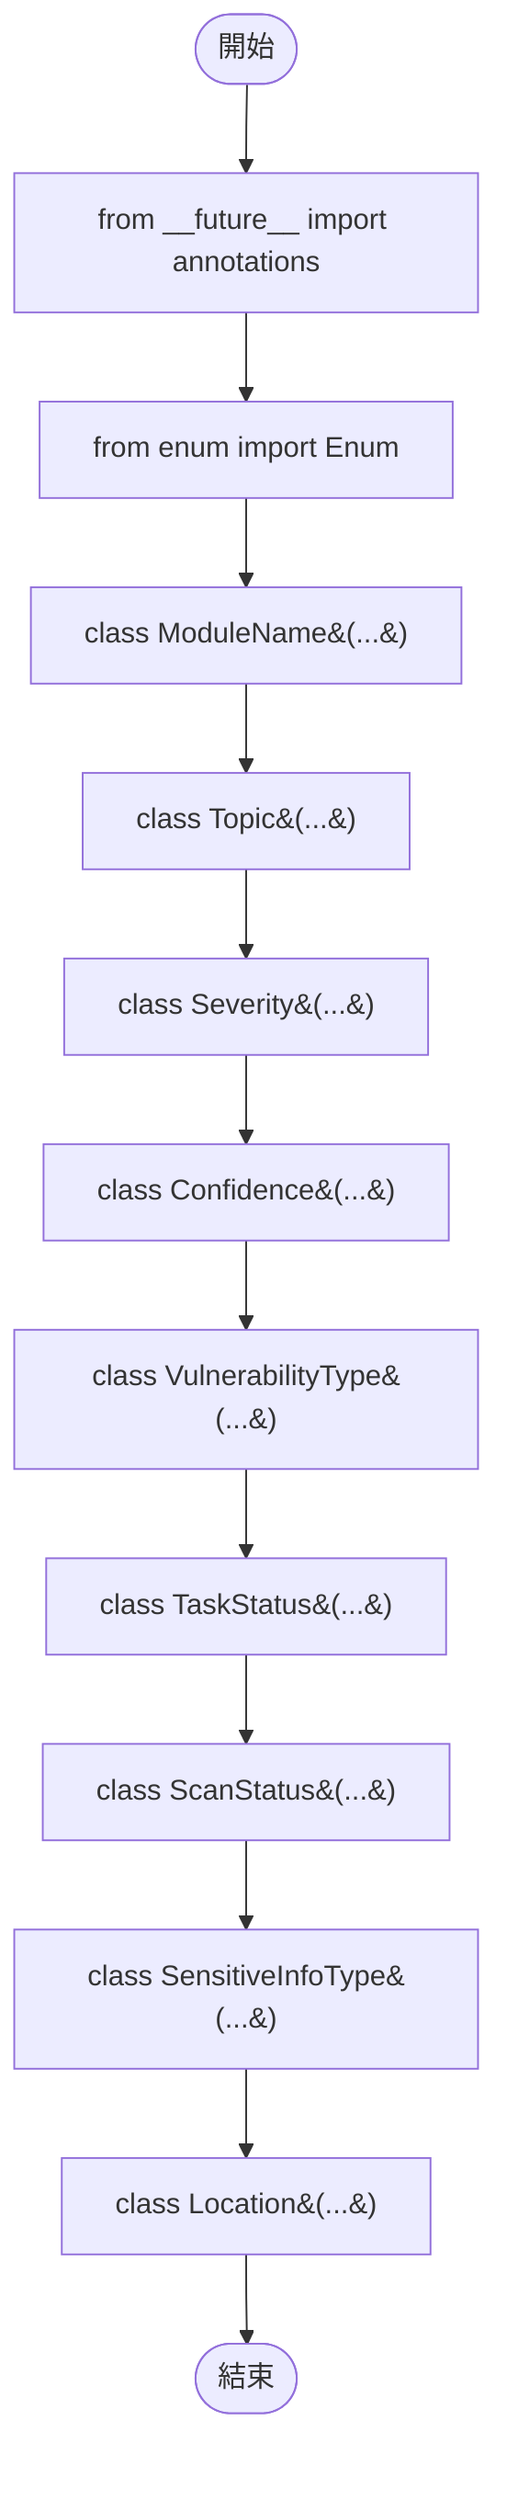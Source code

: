 flowchart TB
    n1([開始])
    n2([結束])
    n3[from __future__ import annotations]
    n4[from enum import Enum]
    n5[class ModuleName&#40;...&#41;]
    n6[class Topic&#40;...&#41;]
    n7[class Severity&#40;...&#41;]
    n8[class Confidence&#40;...&#41;]
    n9[class VulnerabilityType&#40;...&#41;]
    n10[class TaskStatus&#40;...&#41;]
    n11[class ScanStatus&#40;...&#41;]
    n12[class SensitiveInfoType&#40;...&#41;]
    n13[class Location&#40;...&#41;]
    n1 --> n3
    n3 --> n4
    n4 --> n5
    n5 --> n6
    n6 --> n7
    n7 --> n8
    n8 --> n9
    n9 --> n10
    n10 --> n11
    n11 --> n12
    n12 --> n13
    n13 --> n2